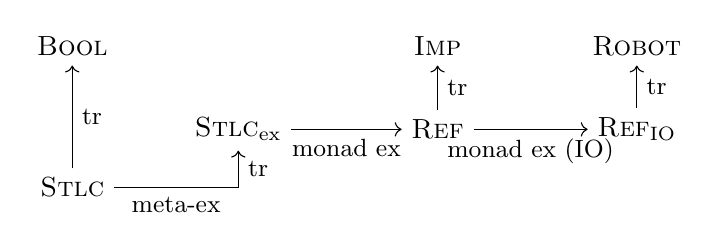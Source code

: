 \begin{tikzpicture}[x=6pt,y=3pt,yscale=1,xscale=1]
%uncomment if require: \path (0,300); %set diagram left start at 0, and has height of 300

\node (STLC) at (0,3) {\textsc{Stlc} };
\node (Bool) at (0,20) {\textsc{Bool} };
\node (STLCex) at (10,10) {\textsc{Stlc}$_\text{ex}$};
\node (Ref) at (22,10) {\textsc{Ref} };
\node (Imp) at (22,20) {\textsc{Imp} };
\node (RefIo) at (34,10) {\textsc{Ref}$_\text{IO}$ };
\node (Robot) at (34,20) {\textsc{Robot} };

\draw[->] (STLC) -> node[right] {\small tr} (Bool); 
\draw[->] (STLC) -- node[below] {\small meta-ex} (STLC-|STLCex) 
  -> node[right] {\small tr} (STLCex);
\draw[->] (STLCex) -> node[below] {\small monad ex} (Ref); 
\draw[->] (Ref) -> node[below] {\small monad ex (IO)} (RefIo);
\draw[->] (Ref) -> node[right] {\small tr} (Imp); 
\draw[->] (RefIo) -> node[right] {\small tr} (Robot); 
\end{tikzpicture}

